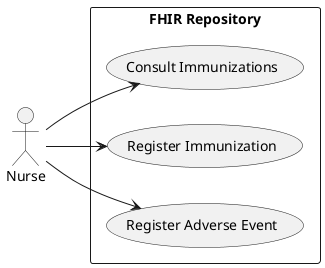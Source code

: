@startuml
'skinparam actorStyle awesome
left to right direction
actor "Nurse" as n

rectangle "FHIR Repository" {
  usecase "Consult Immunizations" as UC1
  usecase "Register Immunization" as UC2
  usecase "Register Adverse Event" as UC3
}
n --> UC1
n --> UC2
n --> UC3
@enduml